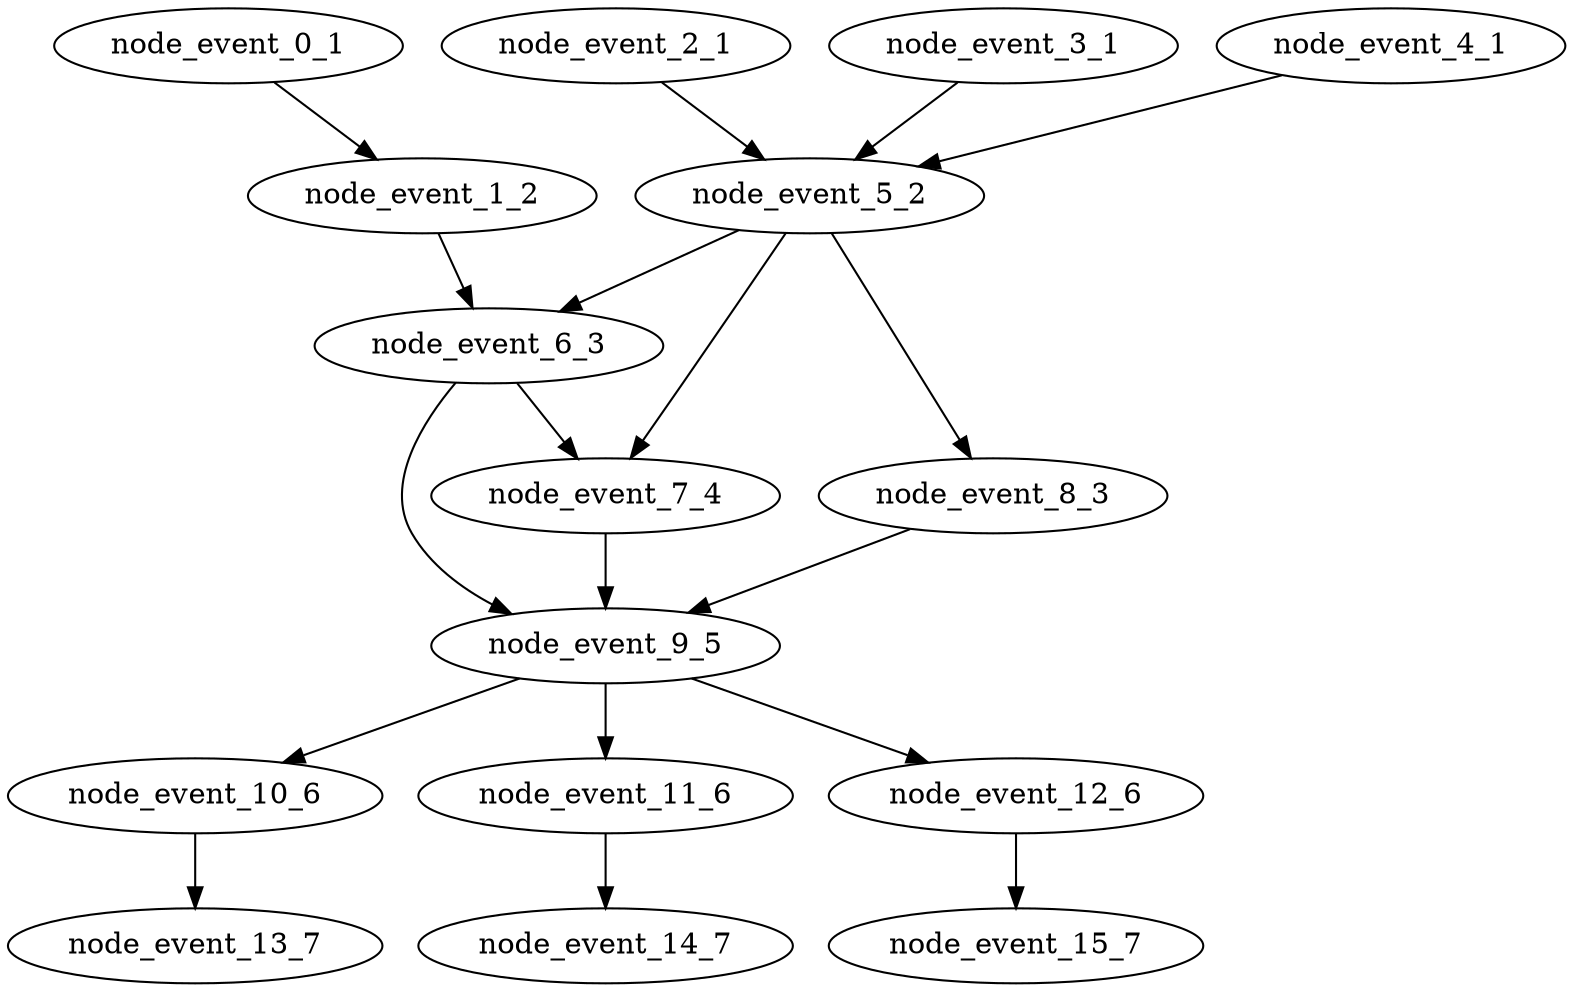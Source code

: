 digraph {
    node_event_0_1 [EventIndex="0" EventType="DotQasm.Scheduling.GateEvent" Depth="1" Dependencies="0" Latency="00:00:00.0010000" Priority="0.011000000000000003"];
    node_event_1_2 [EventIndex="1" EventType="DotQasm.Scheduling.GateEvent" Depth="2" Dependencies="1" Latency="00:00:00.0010000" Priority="0.010000000000000002"];
    node_event_2_1 [EventIndex="2" EventType="DotQasm.Scheduling.GateEvent" Depth="1" Dependencies="0" Latency="00:00:00.0010000" Priority="0.011000000000000003"];
    node_event_3_1 [EventIndex="3" EventType="DotQasm.Scheduling.GateEvent" Depth="1" Dependencies="0" Latency="00:00:00.0010000" Priority="0.011000000000000003"];
    node_event_4_1 [EventIndex="4" EventType="DotQasm.Scheduling.GateEvent" Depth="1" Dependencies="0" Latency="00:00:00.0010000" Priority="0.011000000000000003"];
    node_event_5_2 [EventIndex="5" EventType="DotQasm.Scheduling.BarrierEvent" Depth="2" Dependencies="3" Latency="00:00:00.0010000" Priority="0.010000000000000002"];
    node_event_6_3 [EventIndex="6" EventType="DotQasm.Scheduling.ControlledGateEvent" Depth="3" Dependencies="6" Latency="00:00:00.0020000" Priority="0.009000000000000001"];
    node_event_7_4 [EventIndex="7" EventType="DotQasm.Scheduling.ControlledGateEvent" Depth="4" Dependencies="11" Latency="00:00:00.0020000" Priority="0.007"];
    node_event_8_3 [EventIndex="8" EventType="DotQasm.Scheduling.GateEvent" Depth="3" Dependencies="4" Latency="00:00:00.0010000" Priority="0.006"];
    node_event_9_5 [EventIndex="9" EventType="DotQasm.Scheduling.BarrierEvent" Depth="5" Dependencies="24" Latency="00:00:00.0010000" Priority="0.005"];
    node_event_10_6 [EventIndex="10" EventType="DotQasm.Scheduling.GateEvent" Depth="6" Dependencies="25" Latency="00:00:00.0010000" Priority="0.004"];
    node_event_11_6 [EventIndex="11" EventType="DotQasm.Scheduling.GateEvent" Depth="6" Dependencies="25" Latency="00:00:00.0010000" Priority="0.004"];
    node_event_12_6 [EventIndex="12" EventType="DotQasm.Scheduling.GateEvent" Depth="6" Dependencies="25" Latency="00:00:00.0010000" Priority="0.004"];
    node_event_13_7 [EventIndex="13" EventType="DotQasm.Scheduling.MeasurementEvent" Depth="7" Dependencies="26" Latency="00:00:00.0030000" Priority="0.003"];
    node_event_14_7 [EventIndex="14" EventType="DotQasm.Scheduling.MeasurementEvent" Depth="7" Dependencies="26" Latency="00:00:00.0030000" Priority="0.003"];
    node_event_15_7 [EventIndex="15" EventType="DotQasm.Scheduling.MeasurementEvent" Depth="7" Dependencies="26" Latency="00:00:00.0030000" Priority="0.003"];
    node_event_0_1 -> node_event_1_2;
    node_event_1_2 -> node_event_6_3;
    node_event_2_1 -> node_event_5_2;
    node_event_3_1 -> node_event_5_2;
    node_event_4_1 -> node_event_5_2;
    node_event_5_2 -> node_event_6_3;
    node_event_5_2 -> node_event_7_4;
    node_event_5_2 -> node_event_8_3;
    node_event_6_3 -> node_event_7_4;
    node_event_6_3 -> node_event_9_5;
    node_event_7_4 -> node_event_9_5;
    node_event_8_3 -> node_event_9_5;
    node_event_9_5 -> node_event_10_6;
    node_event_9_5 -> node_event_11_6;
    node_event_9_5 -> node_event_12_6;
    node_event_10_6 -> node_event_13_7;
    node_event_11_6 -> node_event_14_7;
    node_event_12_6 -> node_event_15_7;
}
